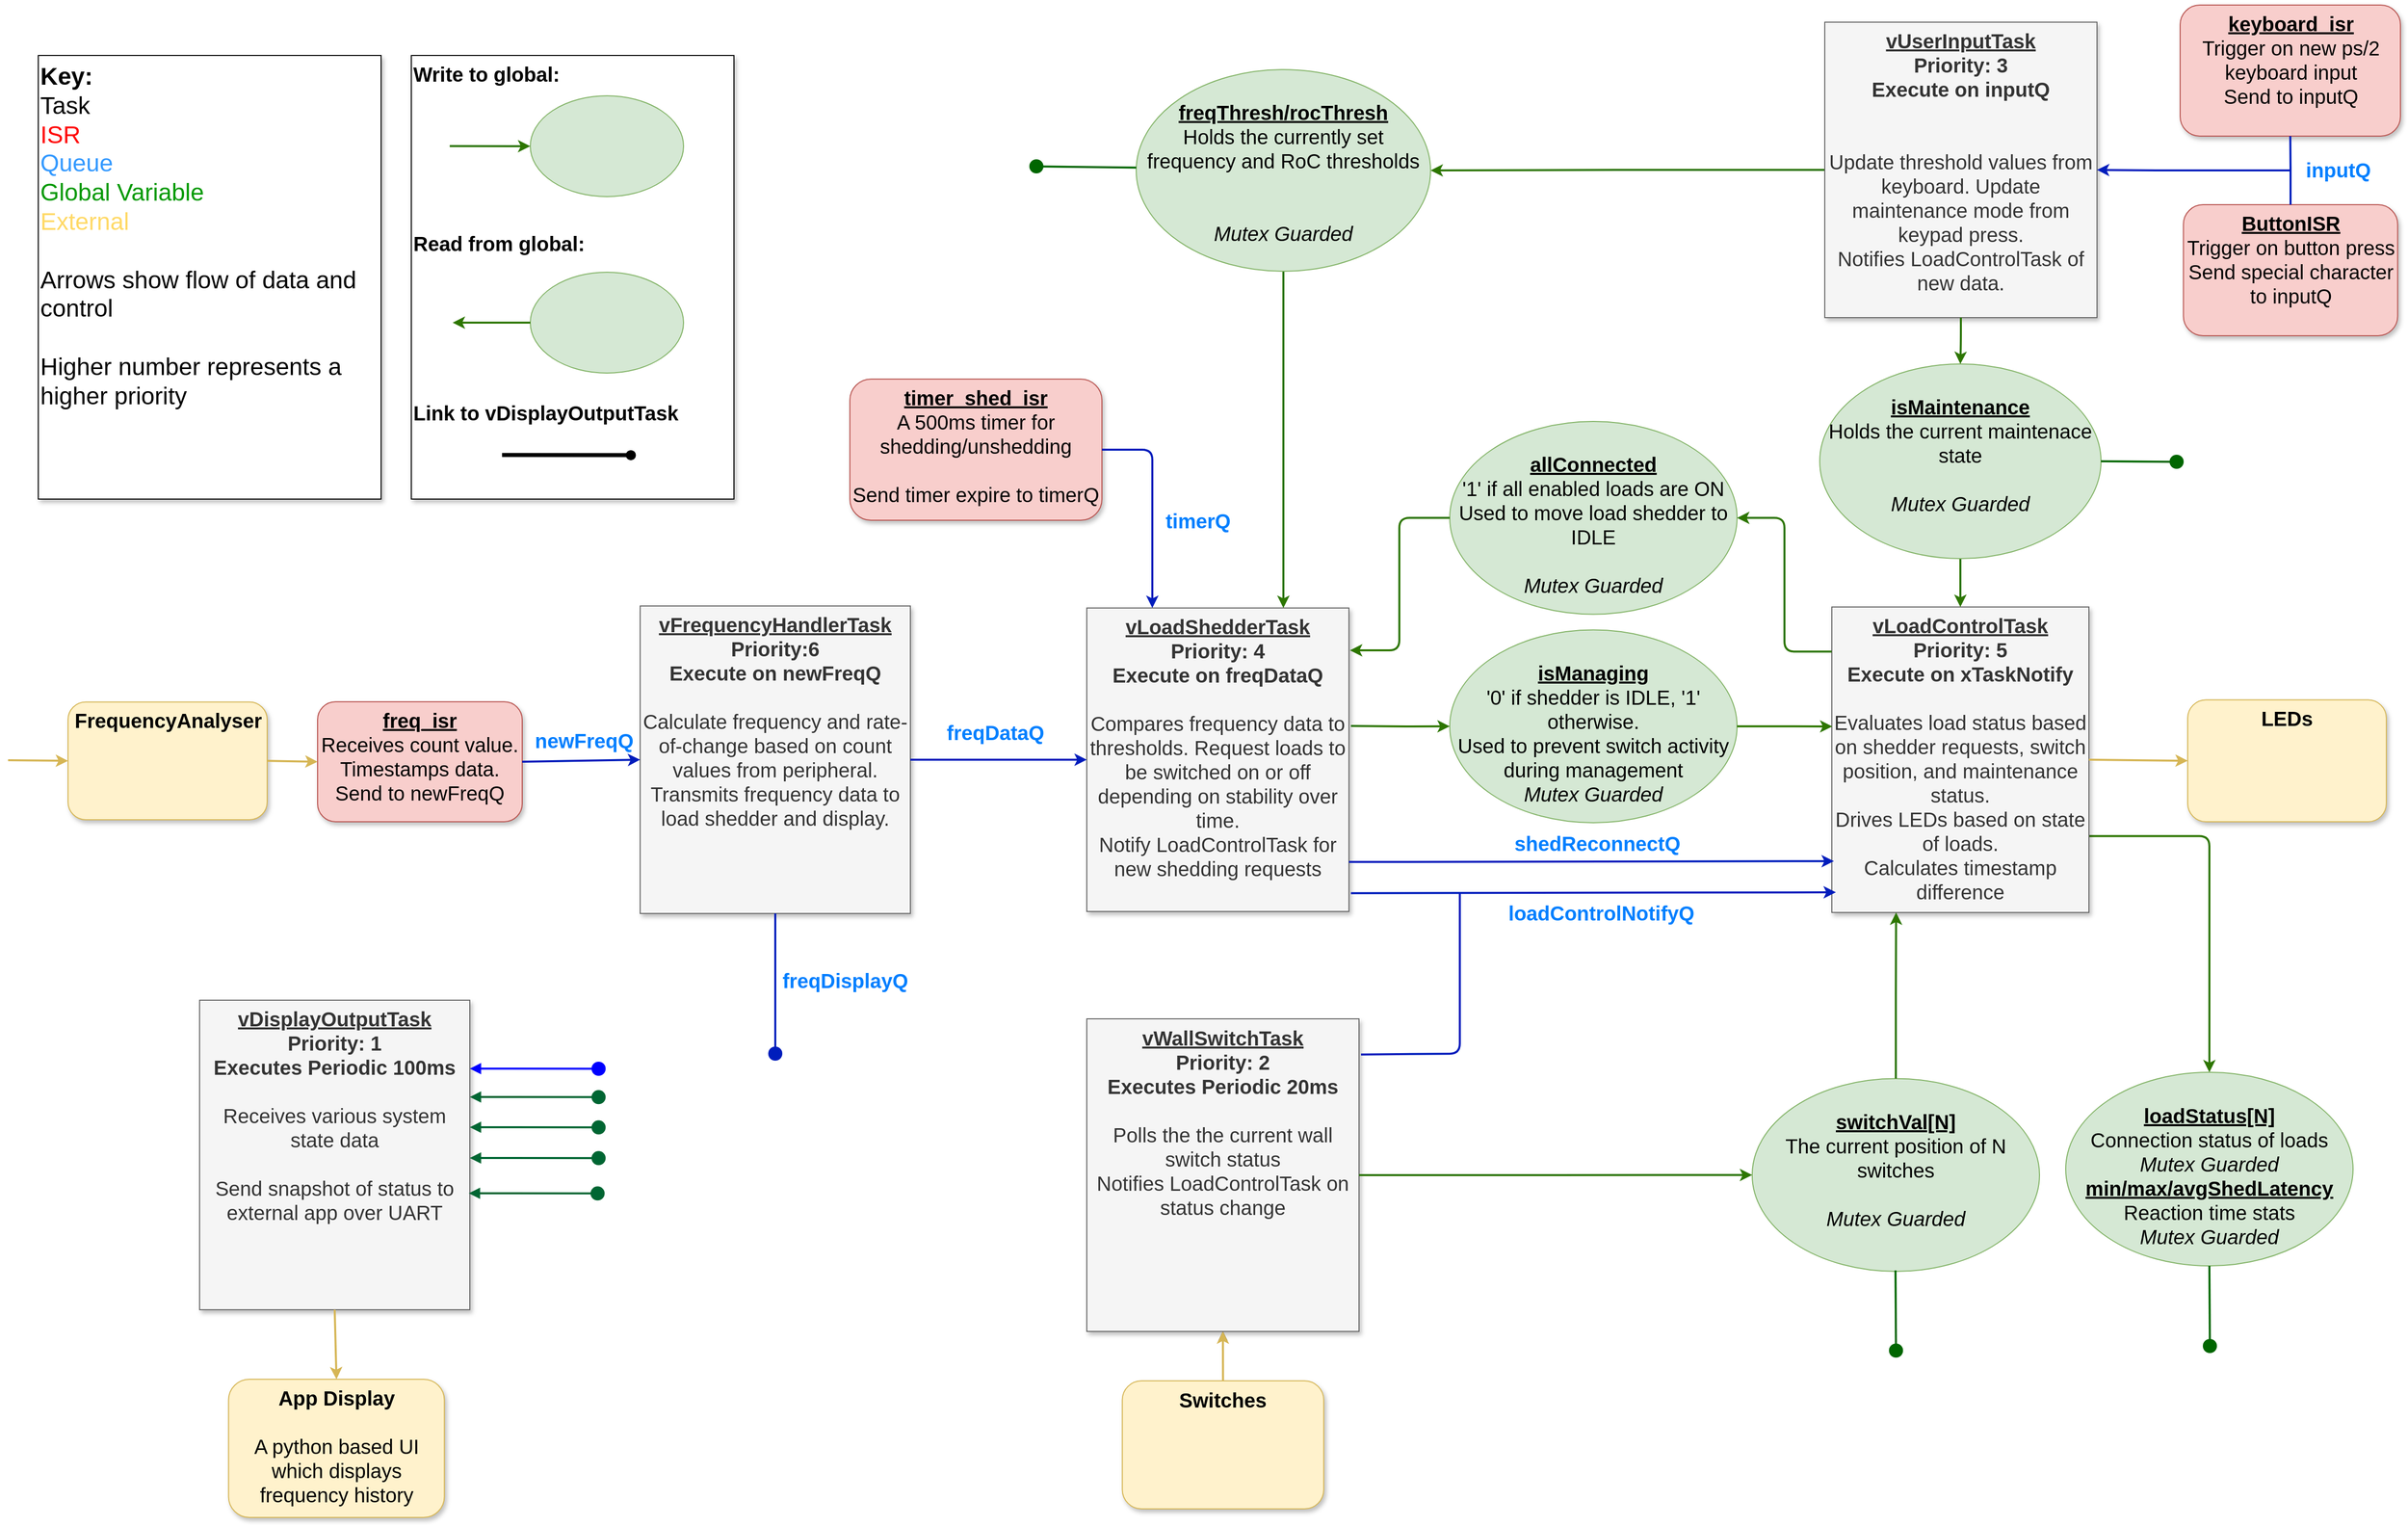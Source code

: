 <mxfile version="12.9.3" type="device"><diagram id="hJlR-zcNykk-kmC-tT8O" name="Page-1"><mxGraphModel dx="5293" dy="2471" grid="1" gridSize="10" guides="1" tooltips="1" connect="1" arrows="1" fold="1" page="1" pageScale="1" pageWidth="1169" pageHeight="827" math="0" shadow="0"><root><mxCell id="0"/><mxCell id="1" parent="0"/><mxCell id="EgB2sBMlgyTfe2yUj-QF-12" value="&lt;font size=&quot;1&quot;&gt;&lt;b style=&quot;font-size: 20px&quot;&gt;Write to global:&lt;br&gt;&lt;br&gt;&lt;br&gt;&lt;br&gt;&lt;br&gt;&lt;br&gt;&lt;br&gt;Read from global:&lt;br&gt;&lt;br&gt;&lt;br&gt;&lt;br&gt;&lt;br&gt;&lt;br&gt;&lt;br&gt;Link to vDisplayOutputTask&lt;br&gt;&lt;/b&gt;&lt;/font&gt;" style="rounded=0;whiteSpace=wrap;html=1;shadow=1;align=left;verticalAlign=top;fontSize=14;" parent="1" vertex="1"><mxGeometry x="210" y="-110" width="320" height="440" as="geometry"/></mxCell><mxCell id="SNkbNMOe0gDWA6k8Lp-L-2" value="&lt;font style=&quot;font-size: 24px&quot;&gt;&lt;b&gt;Key:&lt;br&gt;&lt;/b&gt;Task&lt;br&gt;&lt;font color=&quot;#ff0000&quot; style=&quot;font-size: 24px&quot;&gt;ISR&lt;/font&gt;&lt;br&gt;&lt;font color=&quot;#3399ff&quot; style=&quot;font-size: 24px&quot;&gt;Queue&lt;/font&gt;&lt;br&gt;&lt;font color=&quot;#009900&quot; style=&quot;font-size: 24px&quot;&gt;Global Variable&lt;br&gt;&lt;/font&gt;&lt;font color=&quot;#ffd966&quot; style=&quot;font-size: 24px&quot;&gt;External&lt;/font&gt;&lt;br&gt;&lt;br&gt;Arrows show flow of data and control&lt;br&gt;&lt;br&gt;Higher number represents a higher priority&lt;/font&gt;" style="rounded=0;whiteSpace=wrap;html=1;shadow=1;align=left;verticalAlign=top;fontSize=14;" parent="1" vertex="1"><mxGeometry x="-160" y="-110" width="340" height="440" as="geometry"/></mxCell><mxCell id="SNkbNMOe0gDWA6k8Lp-L-4" value="&lt;font style=&quot;font-size: 20px&quot;&gt;&lt;u style=&quot;font-weight: bold&quot;&gt;vFrequencyHandlerTask&lt;/u&gt;&lt;br&gt;&lt;b&gt;Priority:6&lt;/b&gt;&lt;br&gt;&lt;b&gt;Execute on newFreqQ&lt;/b&gt;&lt;br&gt;&lt;br&gt;Calculate frequency and rate-of-change based on count values from peripheral.&lt;br&gt;Transmits frequency data to load shedder and display.&lt;/font&gt;" style="rounded=0;whiteSpace=wrap;html=1;shadow=1;fontSize=14;verticalAlign=top;fillColor=#f5f5f5;strokeColor=#666666;fontColor=#333333;" parent="1" vertex="1"><mxGeometry x="437" y="436" width="268" height="305" as="geometry"/></mxCell><mxCell id="SNkbNMOe0gDWA6k8Lp-L-10" value="&lt;font style=&quot;font-size: 20px&quot;&gt;&lt;u style=&quot;font-weight: bold&quot;&gt;vLoadShedderTask&lt;/u&gt;&lt;br&gt;&lt;b&gt;Priority: 4&lt;/b&gt;&lt;br&gt;&lt;b&gt;Execute on freqDataQ&lt;/b&gt;&lt;br&gt;&lt;br&gt;Compares frequency data to thresholds. Request loads to be switched on or off depending on stability over time.&lt;br&gt;Notify LoadControlTask for new shedding requests&lt;/font&gt;" style="rounded=0;whiteSpace=wrap;html=1;shadow=1;fontSize=14;verticalAlign=top;fillColor=#f5f5f5;strokeColor=#666666;fontColor=#333333;" parent="1" vertex="1"><mxGeometry x="880" y="438" width="260" height="301" as="geometry"/></mxCell><mxCell id="duM6ciMKflTFhWMSCVgQ-56" style="edgeStyle=orthogonalEdgeStyle;rounded=1;orthogonalLoop=1;jettySize=auto;html=1;fontSize=14;fontColor=#009900;fillColor=#60a917;strokeColor=#2D7600;strokeWidth=2;entryX=0.5;entryY=0;entryDx=0;entryDy=0;exitX=1;exitY=0.75;exitDx=0;exitDy=0;" parent="1" source="SNkbNMOe0gDWA6k8Lp-L-11" target="duM6ciMKflTFhWMSCVgQ-53" edge="1"><mxGeometry relative="1" as="geometry"><mxPoint x="2151" y="861.5" as="targetPoint"/><mxPoint x="2101" y="721.5" as="sourcePoint"/><Array as="points"><mxPoint x="1994" y="664"/></Array></mxGeometry></mxCell><mxCell id="SNkbNMOe0gDWA6k8Lp-L-11" value="&lt;font style=&quot;font-size: 20px&quot;&gt;&lt;u style=&quot;font-weight: bold&quot;&gt;vLoadControlTask&lt;/u&gt;&lt;br&gt;&lt;b&gt;Priority: 5&lt;/b&gt;&lt;br&gt;&lt;b&gt;Execute on xTaskNotify&lt;/b&gt;&lt;br&gt;&lt;br&gt;Evaluates load status based on shedder requests, switch position, and maintenance status.&lt;br&gt;Drives LEDs based on state of loads.&lt;br&gt;Calculates timestamp difference&lt;br&gt;&lt;/font&gt;" style="rounded=0;whiteSpace=wrap;html=1;shadow=1;fontSize=14;verticalAlign=top;fillColor=#f5f5f5;strokeColor=#666666;fontColor=#333333;" parent="1" vertex="1"><mxGeometry x="1619" y="437" width="255" height="303" as="geometry"/></mxCell><mxCell id="SNkbNMOe0gDWA6k8Lp-L-13" value="&lt;font style=&quot;font-size: 20px&quot;&gt;&lt;u style=&quot;font-weight: bold&quot;&gt;vWallSwitchTask&lt;/u&gt;&lt;br&gt;&lt;b&gt;Priority: 2&lt;/b&gt;&lt;br&gt;&lt;b&gt;Executes Periodic 20ms&lt;/b&gt;&lt;br&gt;&lt;br&gt;Polls the the current wall switch status&lt;br&gt;Notifies LoadControlTask on status change&lt;/font&gt;" style="rounded=0;whiteSpace=wrap;html=1;shadow=1;fontSize=14;verticalAlign=top;fillColor=#f5f5f5;strokeColor=#666666;fontColor=#333333;" parent="1" vertex="1"><mxGeometry x="880" y="845.5" width="270" height="310" as="geometry"/></mxCell><mxCell id="duM6ciMKflTFhWMSCVgQ-48" style="edgeStyle=orthogonalEdgeStyle;rounded=1;orthogonalLoop=1;jettySize=auto;html=1;exitX=0;exitY=0.5;exitDx=0;exitDy=0;fontSize=14;fontColor=#009900;fillColor=#60a917;strokeColor=#2D7600;strokeWidth=2;" parent="1" source="SNkbNMOe0gDWA6k8Lp-L-14" target="duM6ciMKflTFhWMSCVgQ-46" edge="1"><mxGeometry relative="1" as="geometry"><mxPoint x="1330" y="4" as="targetPoint"/></mxGeometry></mxCell><mxCell id="SNkbNMOe0gDWA6k8Lp-L-14" value="&lt;font style=&quot;font-size: 20px&quot;&gt;&lt;u style=&quot;font-weight: bold&quot;&gt;vUserInputTask&lt;/u&gt;&lt;br&gt;&lt;b&gt;Priority: 3&lt;br&gt;Execute on inputQ&lt;br&gt;&lt;/b&gt;&lt;br&gt;&lt;br&gt;Update threshold values from keyboard. Update maintenance mode from keypad press.&lt;br&gt;Notifies LoadControlTask of new data.&lt;/font&gt;" style="rounded=0;whiteSpace=wrap;html=1;shadow=1;fontSize=14;verticalAlign=top;fillColor=#f5f5f5;strokeColor=#666666;fontColor=#333333;" parent="1" vertex="1"><mxGeometry x="1612" y="-143" width="270" height="293" as="geometry"/></mxCell><mxCell id="SNkbNMOe0gDWA6k8Lp-L-15" value="&lt;font style=&quot;font-size: 20px&quot;&gt;&lt;b&gt;&lt;u&gt;freq_isr&lt;br&gt;&lt;/u&gt;&lt;/b&gt;Receives count value.&lt;br&gt;Timestamps data.&lt;br&gt;Send to newFreqQ&lt;/font&gt;" style="rounded=1;whiteSpace=wrap;html=1;shadow=1;fontSize=14;labelBorderColor=none;fillColor=#f8cecc;strokeColor=#b85450;verticalAlign=top;" parent="1" vertex="1"><mxGeometry x="117" y="531" width="203" height="119" as="geometry"/></mxCell><mxCell id="SNkbNMOe0gDWA6k8Lp-L-16" value="&lt;font style=&quot;font-size: 20px&quot;&gt;&lt;b&gt;&lt;u&gt;keyboard_isr&lt;/u&gt;&lt;/b&gt;&lt;br&gt;Trigger on new ps/2 keyboard input&lt;br&gt;Send to inputQ&lt;/font&gt;" style="rounded=1;whiteSpace=wrap;html=1;shadow=1;fontSize=14;labelBorderColor=none;fillColor=#f8cecc;strokeColor=#b85450;verticalAlign=top;" parent="1" vertex="1"><mxGeometry x="1964.5" y="-160" width="218.5" height="130" as="geometry"/></mxCell><mxCell id="SNkbNMOe0gDWA6k8Lp-L-17" value="&lt;font style=&quot;font-size: 20px&quot;&gt;&lt;b&gt;&lt;u&gt;ButtonISR&lt;/u&gt;&lt;/b&gt;&lt;br&gt;Trigger on button press&lt;br&gt;Send special character to inputQ&lt;/font&gt;" style="rounded=1;whiteSpace=wrap;html=1;shadow=1;fontSize=14;labelBorderColor=none;fillColor=#f8cecc;strokeColor=#b85450;verticalAlign=top;" parent="1" vertex="1"><mxGeometry x="1967.75" y="38" width="212.5" height="130" as="geometry"/></mxCell><mxCell id="SNkbNMOe0gDWA6k8Lp-L-18" value="&lt;b&gt;&lt;font style=&quot;font-size: 20px&quot;&gt;FrequencyAnalyser&lt;/font&gt;&lt;/b&gt;" style="rounded=1;whiteSpace=wrap;html=1;shadow=1;fontSize=14;labelBorderColor=none;fillColor=#fff2cc;strokeColor=#d6b656;verticalAlign=top;" parent="1" vertex="1"><mxGeometry x="-130.5" y="531.25" width="197.5" height="116.75" as="geometry"/></mxCell><mxCell id="duM6ciMKflTFhWMSCVgQ-1" value="" style="endArrow=classic;html=1;entryX=0;entryY=0.5;entryDx=0;entryDy=0;fillColor=#fff2cc;strokeColor=#d6b656;strokeWidth=2;" parent="1" target="SNkbNMOe0gDWA6k8Lp-L-18" edge="1"><mxGeometry width="50" height="50" relative="1" as="geometry"><mxPoint x="-190" y="589" as="sourcePoint"/><mxPoint x="538" y="723.5" as="targetPoint"/></mxGeometry></mxCell><mxCell id="duM6ciMKflTFhWMSCVgQ-4" value="" style="endArrow=classic;html=1;entryX=0;entryY=0.5;entryDx=0;entryDy=0;fillColor=#fff2cc;strokeColor=#d6b656;exitX=1;exitY=0.5;exitDx=0;exitDy=0;strokeWidth=2;" parent="1" source="SNkbNMOe0gDWA6k8Lp-L-18" target="SNkbNMOe0gDWA6k8Lp-L-15" edge="1"><mxGeometry width="50" height="50" relative="1" as="geometry"><mxPoint x="-192" y="583.5" as="sourcePoint"/><mxPoint x="-122" y="583.5" as="targetPoint"/></mxGeometry></mxCell><mxCell id="duM6ciMKflTFhWMSCVgQ-5" value="&lt;font style=&quot;font-size: 20px&quot;&gt;newFreqQ&lt;/font&gt;" style="endArrow=classic;html=1;fillColor=#0050ef;strokeColor=#001DBC;fontColor=#007FFF;fontStyle=1;fontSize=16;exitX=1;exitY=0.5;exitDx=0;exitDy=0;entryX=0;entryY=0.5;entryDx=0;entryDy=0;strokeWidth=2;" parent="1" source="SNkbNMOe0gDWA6k8Lp-L-15" target="SNkbNMOe0gDWA6k8Lp-L-4" edge="1"><mxGeometry x="0.049" y="20" width="50" height="50" relative="1" as="geometry"><mxPoint x="275" y="551" as="sourcePoint"/><mxPoint x="435" y="551" as="targetPoint"/><mxPoint as="offset"/></mxGeometry></mxCell><mxCell id="duM6ciMKflTFhWMSCVgQ-7" value="&lt;font style=&quot;font-size: 20px&quot;&gt;inputQ&lt;/font&gt;" style="endArrow=classic;html=1;fillColor=#0050ef;strokeColor=#001DBC;entryX=1;entryY=0.5;entryDx=0;entryDy=0;fontColor=#007FFF;fontStyle=1;fontSize=16;rounded=0;exitX=0.5;exitY=1;exitDx=0;exitDy=0;strokeWidth=2;" parent="1" source="SNkbNMOe0gDWA6k8Lp-L-16" target="SNkbNMOe0gDWA6k8Lp-L-14" edge="1"><mxGeometry x="-0.701" y="47" width="50" height="50" relative="1" as="geometry"><mxPoint x="1612" y="-290" as="sourcePoint"/><mxPoint x="1779.5" y="-143" as="targetPoint"/><mxPoint x="47" y="-48" as="offset"/><Array as="points"><mxPoint x="2074" y="4"/><mxPoint x="1941" y="4"/></Array></mxGeometry></mxCell><mxCell id="duM6ciMKflTFhWMSCVgQ-24" value="&lt;font style=&quot;font-size: 20px&quot;&gt;freqDataQ&lt;/font&gt;" style="endArrow=classic;html=1;fillColor=#0050ef;strokeColor=#001DBC;entryX=0;entryY=0.5;entryDx=0;entryDy=0;fontColor=#007FFF;fontStyle=1;fontSize=16;exitX=1;exitY=0.5;exitDx=0;exitDy=0;strokeWidth=2;" parent="1" source="SNkbNMOe0gDWA6k8Lp-L-4" target="SNkbNMOe0gDWA6k8Lp-L-10" edge="1"><mxGeometry x="-0.038" y="28" width="50" height="50" relative="1" as="geometry"><mxPoint x="676" y="550.17" as="sourcePoint"/><mxPoint x="844" y="550.17" as="targetPoint"/><mxPoint as="offset"/></mxGeometry></mxCell><mxCell id="duM6ciMKflTFhWMSCVgQ-25" value="freqDisplayQ" style="endArrow=oval;html=1;fillColor=#0050ef;strokeColor=#001DBC;fontColor=#007FFF;fontStyle=1;fontSize=20;exitX=0.5;exitY=1;exitDx=0;exitDy=0;strokeWidth=2;endFill=1;endSize=12;" parent="1" source="SNkbNMOe0gDWA6k8Lp-L-4" edge="1"><mxGeometry x="-0.055" y="69" width="50" height="50" relative="1" as="geometry"><mxPoint x="571" y="761" as="sourcePoint"/><mxPoint x="571" y="880" as="targetPoint"/><mxPoint as="offset"/></mxGeometry></mxCell><mxCell id="duM6ciMKflTFhWMSCVgQ-33" value="&lt;font color=&quot;#000000&quot; style=&quot;font-size: 20px&quot;&gt;&lt;b&gt;&lt;u&gt;&lt;br&gt;switchVal[N]&lt;/u&gt;&lt;/b&gt;&lt;br&gt;The current position of N switches&lt;i&gt;&lt;br&gt;&lt;br&gt;Mutex Guarded&lt;/i&gt;&lt;br&gt;&lt;/font&gt;" style="ellipse;whiteSpace=wrap;html=1;fillColor=#d5e8d4;fontSize=16;verticalAlign=top;strokeColor=#82b366;" parent="1" vertex="1"><mxGeometry x="1540" y="904.75" width="285" height="191.25" as="geometry"/></mxCell><mxCell id="duM6ciMKflTFhWMSCVgQ-36" style="edgeStyle=orthogonalEdgeStyle;rounded=0;orthogonalLoop=1;jettySize=auto;html=1;fontSize=14;fontColor=#009900;fillColor=#60a917;strokeColor=#2D7600;entryX=0.25;entryY=1;entryDx=0;entryDy=0;exitX=0.5;exitY=0;exitDx=0;exitDy=0;strokeWidth=2;" parent="1" source="duM6ciMKflTFhWMSCVgQ-33" target="SNkbNMOe0gDWA6k8Lp-L-11" edge="1"><mxGeometry relative="1" as="geometry"><mxPoint x="1714" y="711" as="sourcePoint"/><mxPoint x="1714" y="701" as="targetPoint"/></mxGeometry></mxCell><mxCell id="duM6ciMKflTFhWMSCVgQ-38" value="&lt;font style=&quot;font-size: 20px&quot;&gt;shedReconnectQ&lt;/font&gt;" style="endArrow=classic;html=1;fillColor=#0050ef;strokeColor=#001DBC;entryX=0.008;entryY=0.832;entryDx=0;entryDy=0;fontColor=#007FFF;fontStyle=1;fontSize=16;exitX=1;exitY=0.837;exitDx=0;exitDy=0;strokeWidth=2;exitPerimeter=0;entryPerimeter=0;" parent="1" source="SNkbNMOe0gDWA6k8Lp-L-10" target="SNkbNMOe0gDWA6k8Lp-L-11" edge="1"><mxGeometry x="0.018" y="19" width="50" height="50" relative="1" as="geometry"><mxPoint x="1373" y="587.5" as="sourcePoint"/><mxPoint x="1123" y="559" as="targetPoint"/><mxPoint x="1" as="offset"/></mxGeometry></mxCell><mxCell id="duM6ciMKflTFhWMSCVgQ-39" style="edgeStyle=orthogonalEdgeStyle;rounded=0;orthogonalLoop=1;jettySize=auto;html=1;fontSize=14;fontColor=#009900;fillColor=#60a917;strokeColor=#2D7600;entryX=0;entryY=0.5;entryDx=0;entryDy=0;exitX=1;exitY=0.5;exitDx=0;exitDy=0;strokeWidth=2;" parent="1" source="SNkbNMOe0gDWA6k8Lp-L-13" target="duM6ciMKflTFhWMSCVgQ-33" edge="1"><mxGeometry relative="1" as="geometry"><mxPoint x="1223" y="1000.5" as="sourcePoint"/><mxPoint x="1239" y="1000.375" as="targetPoint"/></mxGeometry></mxCell><mxCell id="Zx0UH_z2PIFt4OHFm2bF-5" value="" style="edgeStyle=orthogonalEdgeStyle;rounded=0;orthogonalLoop=1;jettySize=auto;html=1;" parent="1" source="duM6ciMKflTFhWMSCVgQ-40" target="SNkbNMOe0gDWA6k8Lp-L-13" edge="1"><mxGeometry relative="1" as="geometry"/></mxCell><mxCell id="duM6ciMKflTFhWMSCVgQ-40" value="&lt;b&gt;&lt;font style=&quot;font-size: 20px&quot;&gt;Switches&lt;/font&gt;&lt;/b&gt;" style="rounded=1;whiteSpace=wrap;html=1;shadow=1;fontSize=14;labelBorderColor=none;fillColor=#fff2cc;strokeColor=#d6b656;verticalAlign=top;" parent="1" vertex="1"><mxGeometry x="915.25" y="1204.5" width="199.75" height="127" as="geometry"/></mxCell><mxCell id="duM6ciMKflTFhWMSCVgQ-41" value="" style="endArrow=classic;html=1;fontSize=16;fontColor=#007FFF;exitX=0.5;exitY=0;exitDx=0;exitDy=0;entryX=0.5;entryY=1;entryDx=0;entryDy=0;fillColor=#fff2cc;strokeColor=#d6b656;strokeWidth=2;" parent="1" source="duM6ciMKflTFhWMSCVgQ-40" target="SNkbNMOe0gDWA6k8Lp-L-13" edge="1"><mxGeometry width="50" height="50" relative="1" as="geometry"><mxPoint x="571" y="1052.5" as="sourcePoint"/><mxPoint x="571" y="1122.5" as="targetPoint"/></mxGeometry></mxCell><mxCell id="duM6ciMKflTFhWMSCVgQ-55" style="edgeStyle=orthogonalEdgeStyle;rounded=1;orthogonalLoop=1;jettySize=auto;html=1;entryX=0.75;entryY=0;entryDx=0;entryDy=0;fontSize=14;fontColor=#009900;fillColor=#60a917;strokeColor=#2D7600;strokeWidth=2;" parent="1" source="duM6ciMKflTFhWMSCVgQ-46" target="SNkbNMOe0gDWA6k8Lp-L-10" edge="1"><mxGeometry relative="1" as="geometry"/></mxCell><mxCell id="duM6ciMKflTFhWMSCVgQ-46" value="&lt;font color=&quot;#000000&quot; style=&quot;font-size: 20px&quot;&gt;&lt;br&gt;&lt;u&gt;&lt;b&gt;freqThresh/rocThresh&lt;/b&gt;&lt;br&gt;&lt;/u&gt;Holds the currently set frequency and RoC thresholds&lt;i&gt;&lt;br&gt;&lt;br&gt;&lt;br&gt;Mutex Guarded&lt;/i&gt;&lt;br&gt;&lt;/font&gt;" style="ellipse;whiteSpace=wrap;html=1;fillColor=#d5e8d4;fontSize=16;verticalAlign=top;strokeColor=#82b366;" parent="1" vertex="1"><mxGeometry x="929" y="-96" width="292" height="200" as="geometry"/></mxCell><mxCell id="duM6ciMKflTFhWMSCVgQ-52" style="edgeStyle=orthogonalEdgeStyle;rounded=1;orthogonalLoop=1;jettySize=auto;html=1;entryX=0.5;entryY=0;entryDx=0;entryDy=0;fontSize=14;fontColor=#009900;fillColor=#60a917;strokeColor=#2D7600;strokeWidth=2;" parent="1" source="duM6ciMKflTFhWMSCVgQ-49" target="SNkbNMOe0gDWA6k8Lp-L-11" edge="1"><mxGeometry relative="1" as="geometry"/></mxCell><mxCell id="duM6ciMKflTFhWMSCVgQ-49" value="&lt;font color=&quot;#000000&quot; style=&quot;font-size: 20px&quot;&gt;&lt;br&gt;&lt;span&gt;&lt;b&gt;&lt;u&gt;isMaintenance&lt;br&gt;&lt;/u&gt;&lt;/b&gt;Holds the current maintenace state&lt;/span&gt;&lt;i&gt;&lt;br&gt;&lt;br&gt;Mutex Guarded&lt;/i&gt;&lt;br&gt;&lt;/font&gt;" style="ellipse;whiteSpace=wrap;html=1;fillColor=#d5e8d4;fontSize=16;verticalAlign=top;strokeColor=#82b366;" parent="1" vertex="1"><mxGeometry x="1607" y="196" width="279" height="193" as="geometry"/></mxCell><mxCell id="duM6ciMKflTFhWMSCVgQ-50" style="edgeStyle=orthogonalEdgeStyle;rounded=1;orthogonalLoop=1;jettySize=auto;html=1;exitX=0.5;exitY=1;exitDx=0;exitDy=0;fontSize=14;fontColor=#009900;fillColor=#60a917;strokeColor=#2D7600;entryX=0.5;entryY=0;entryDx=0;entryDy=0;strokeWidth=2;" parent="1" source="SNkbNMOe0gDWA6k8Lp-L-14" target="duM6ciMKflTFhWMSCVgQ-49" edge="1"><mxGeometry relative="1" as="geometry"><mxPoint x="1617" y="8" as="sourcePoint"/><mxPoint x="1732" y="200" as="targetPoint"/></mxGeometry></mxCell><mxCell id="duM6ciMKflTFhWMSCVgQ-53" value="&lt;font color=&quot;#000000&quot; style=&quot;font-size: 20px&quot;&gt;&lt;b&gt;&lt;u&gt;&lt;br&gt;loadStatus[N]&lt;br&gt;&lt;/u&gt;&lt;/b&gt;Connection status of loads&lt;br&gt;&lt;/font&gt;&lt;i style=&quot;font-size: 20px&quot;&gt;Mutex Guarded&lt;/i&gt;&lt;font color=&quot;#000000&quot; style=&quot;font-size: 20px&quot;&gt;&lt;br&gt;&lt;/font&gt;&lt;b style=&quot;font-size: 20px&quot;&gt;&lt;u&gt;min/max/avgShedLatency&lt;br&gt;&lt;/u&gt;&lt;/b&gt;&lt;font color=&quot;#000000&quot; style=&quot;font-size: 20px&quot;&gt;Reaction time stats&lt;i&gt;&lt;br&gt;Mutex Guarded&lt;/i&gt;&lt;br&gt;&lt;/font&gt;" style="ellipse;whiteSpace=wrap;html=1;fillColor=#d5e8d4;fontSize=16;verticalAlign=top;strokeColor=#82b366;" parent="1" vertex="1"><mxGeometry x="1851" y="898.5" width="285" height="192" as="geometry"/></mxCell><mxCell id="duM6ciMKflTFhWMSCVgQ-58" value="" style="endArrow=classic;html=1;entryX=0;entryY=0.5;entryDx=0;entryDy=0;fillColor=#fff2cc;strokeColor=#d6b656;exitX=1;exitY=0.5;exitDx=0;exitDy=0;strokeWidth=2;" parent="1" source="SNkbNMOe0gDWA6k8Lp-L-11" target="duM6ciMKflTFhWMSCVgQ-59" edge="1"><mxGeometry width="50" height="50" relative="1" as="geometry"><mxPoint x="1809" y="548" as="sourcePoint"/><mxPoint x="1908" y="548" as="targetPoint"/></mxGeometry></mxCell><mxCell id="duM6ciMKflTFhWMSCVgQ-59" value="&lt;b&gt;&lt;font style=&quot;font-size: 20px&quot;&gt;LEDs&lt;/font&gt;&lt;/b&gt;" style="rounded=1;whiteSpace=wrap;html=1;shadow=1;fontSize=14;labelBorderColor=none;fillColor=#fff2cc;strokeColor=#d6b656;verticalAlign=top;" parent="1" vertex="1"><mxGeometry x="1972" y="529.12" width="197" height="120.88" as="geometry"/></mxCell><mxCell id="EgB2sBMlgyTfe2yUj-QF-8" value="&lt;font style=&quot;font-size: 20px&quot;&gt;&lt;b&gt;&lt;u&gt;timer_shed_isr&lt;/u&gt;&lt;br&gt;&lt;/b&gt;A 500ms timer for shedding/unshedding&lt;br&gt;&lt;br&gt;Send timer expire to timerQ&lt;/font&gt;" style="rounded=1;whiteSpace=wrap;html=1;shadow=1;fontSize=14;labelBorderColor=none;fillColor=#f8cecc;strokeColor=#b85450;verticalAlign=top;" parent="1" vertex="1"><mxGeometry x="645" y="211" width="250" height="140" as="geometry"/></mxCell><mxCell id="EgB2sBMlgyTfe2yUj-QF-9" value="&lt;font style=&quot;font-size: 20px&quot;&gt;timerQ&lt;/font&gt;" style="endArrow=classic;html=1;fillColor=#0050ef;strokeColor=#001DBC;entryX=0.25;entryY=0;entryDx=0;entryDy=0;fontColor=#007FFF;fontStyle=1;fontSize=16;exitX=1;exitY=0.5;exitDx=0;exitDy=0;strokeWidth=2;" parent="1" source="EgB2sBMlgyTfe2yUj-QF-8" target="SNkbNMOe0gDWA6k8Lp-L-10" edge="1"><mxGeometry x="0.159" y="45" width="50" height="50" relative="1" as="geometry"><mxPoint x="900" y="211" as="sourcePoint"/><mxPoint x="890.0" y="598.5" as="targetPoint"/><mxPoint as="offset"/><Array as="points"><mxPoint x="945" y="281"/></Array></mxGeometry></mxCell><mxCell id="EgB2sBMlgyTfe2yUj-QF-13" value="&lt;font color=&quot;#000000&quot; style=&quot;font-size: 20px&quot;&gt;&lt;br&gt;&lt;/font&gt;" style="ellipse;whiteSpace=wrap;html=1;fillColor=#d5e8d4;fontSize=16;verticalAlign=top;strokeColor=#82b366;" parent="1" vertex="1"><mxGeometry x="328" y="-70" width="152" height="100" as="geometry"/></mxCell><mxCell id="EgB2sBMlgyTfe2yUj-QF-17" value="" style="endArrow=classic;html=1;fontSize=20;entryX=0;entryY=0.5;entryDx=0;entryDy=0;exitX=0.167;exitY=0.243;exitDx=0;exitDy=0;exitPerimeter=0;fillColor=#60a917;strokeColor=#2D7600;strokeWidth=2;" parent="1" target="EgB2sBMlgyTfe2yUj-QF-13" edge="1"><mxGeometry width="50" height="50" relative="1" as="geometry"><mxPoint x="248.1" y="-20.09" as="sourcePoint"/><mxPoint x="328" y="-10" as="targetPoint"/></mxGeometry></mxCell><mxCell id="EgB2sBMlgyTfe2yUj-QF-19" value="&lt;font color=&quot;#000000&quot; style=&quot;font-size: 20px&quot;&gt;&lt;br&gt;&lt;/font&gt;" style="ellipse;whiteSpace=wrap;html=1;fillColor=#d5e8d4;fontSize=16;verticalAlign=top;strokeColor=#82b366;" parent="1" vertex="1"><mxGeometry x="328" y="105" width="152" height="100" as="geometry"/></mxCell><mxCell id="EgB2sBMlgyTfe2yUj-QF-21" value="" style="endArrow=classic;html=1;fontSize=20;exitX=0;exitY=0.5;exitDx=0;exitDy=0;fillColor=#60a917;strokeColor=#2D7600;strokeWidth=2;" parent="1" source="EgB2sBMlgyTfe2yUj-QF-19" edge="1"><mxGeometry width="50" height="50" relative="1" as="geometry"><mxPoint x="320" y="155" as="sourcePoint"/><mxPoint x="251" y="155" as="targetPoint"/></mxGeometry></mxCell><mxCell id="EgB2sBMlgyTfe2yUj-QF-25" value="" style="endArrow=none;html=1;fontSize=20;exitX=0.5;exitY=0;exitDx=0;exitDy=0;fillColor=#0050ef;strokeColor=#001DBC;strokeWidth=2;" parent="1" source="SNkbNMOe0gDWA6k8Lp-L-17" edge="1"><mxGeometry width="50" height="50" relative="1" as="geometry"><mxPoint x="1511" y="230" as="sourcePoint"/><mxPoint x="2074" as="targetPoint"/></mxGeometry></mxCell><mxCell id="Zx0UH_z2PIFt4OHFm2bF-1" value="&lt;font style=&quot;font-size: 20px&quot;&gt;&lt;u style=&quot;font-weight: bold&quot;&gt;vDisplayOutputTask&lt;/u&gt;&lt;br&gt;&lt;b&gt;Priority: 1&lt;/b&gt;&lt;br&gt;&lt;b&gt;Executes Periodic 100ms&lt;br&gt;&lt;/b&gt;&lt;br&gt;Receives various system state data&lt;br&gt;&lt;br&gt;Send snapshot of status to external app over UART&lt;/font&gt;" style="rounded=0;whiteSpace=wrap;html=1;shadow=1;fontSize=14;verticalAlign=top;fillColor=#f5f5f5;strokeColor=#666666;fontColor=#333333;" parent="1" vertex="1"><mxGeometry y="827" width="268" height="307" as="geometry"/></mxCell><mxCell id="Zx0UH_z2PIFt4OHFm2bF-2" value="&lt;font style=&quot;font-size: 20px&quot;&gt;&lt;b&gt;App Display&lt;/b&gt;&lt;br&gt;&lt;br&gt;A python based UI which displays frequency history&lt;br&gt;&lt;/font&gt;" style="rounded=1;whiteSpace=wrap;html=1;shadow=1;fontSize=14;labelBorderColor=none;fillColor=#fff2cc;strokeColor=#d6b656;verticalAlign=top;" parent="1" vertex="1"><mxGeometry x="28.75" y="1203" width="214" height="137" as="geometry"/></mxCell><mxCell id="Zx0UH_z2PIFt4OHFm2bF-4" value="" style="endArrow=classic;html=1;fontSize=16;fontColor=#007FFF;exitX=0.5;exitY=1;exitDx=0;exitDy=0;entryX=0.5;entryY=0;entryDx=0;entryDy=0;fillColor=#fff2cc;strokeColor=#d6b656;strokeWidth=2;" parent="1" source="Zx0UH_z2PIFt4OHFm2bF-1" target="Zx0UH_z2PIFt4OHFm2bF-2" edge="1"><mxGeometry width="50" height="50" relative="1" as="geometry"><mxPoint x="1190.875" y="1235.0" as="sourcePoint"/><mxPoint x="1190.75" y="1186" as="targetPoint"/></mxGeometry></mxCell><mxCell id="sm3jwGnApknk1wlnJ1kL-1" value="" style="endArrow=oval;html=1;fillColor=#0050ef;strokeColor=#0000FF;fontColor=#007FFF;fontStyle=1;fontSize=20;exitX=1;exitY=0.221;exitDx=0;exitDy=0;strokeWidth=2;endFill=1;exitPerimeter=0;startArrow=block;startFill=1;endSize=12;" edge="1" parent="1" source="Zx0UH_z2PIFt4OHFm2bF-1"><mxGeometry x="1" y="53" width="50" height="50" relative="1" as="geometry"><mxPoint x="355.75" y="793.5" as="sourcePoint"/><mxPoint x="395.75" y="895" as="targetPoint"/><mxPoint x="11" y="1" as="offset"/></mxGeometry></mxCell><mxCell id="sm3jwGnApknk1wlnJ1kL-2" value="" style="endArrow=oval;html=1;exitX=0.5;exitY=1;exitDx=0;exitDy=0;fillColor=#d5e8d4;strokeColor=#006600;strokeWidth=2;endFill=1;endSize=12;" edge="1" parent="1" source="duM6ciMKflTFhWMSCVgQ-53"><mxGeometry width="50" height="50" relative="1" as="geometry"><mxPoint x="1471" y="1010" as="sourcePoint"/><mxPoint x="1994" y="1170" as="targetPoint"/></mxGeometry></mxCell><mxCell id="sm3jwGnApknk1wlnJ1kL-3" value="" style="endArrow=oval;html=1;exitX=0.5;exitY=1;exitDx=0;exitDy=0;fillColor=#d5e8d4;strokeColor=#006600;strokeWidth=2;endFill=1;endSize=12;" edge="1" parent="1"><mxGeometry width="50" height="50" relative="1" as="geometry"><mxPoint x="1682.16" y="1095" as="sourcePoint"/><mxPoint x="1682.66" y="1174.5" as="targetPoint"/></mxGeometry></mxCell><mxCell id="sm3jwGnApknk1wlnJ1kL-4" value="" style="endArrow=oval;html=1;fillColor=#0050ef;strokeColor=#000000;fontColor=#007FFF;fontStyle=1;fontSize=20;exitX=1;exitY=0.221;exitDx=0;exitDy=0;strokeWidth=4;endFill=1;exitPerimeter=0;" edge="1" parent="1"><mxGeometry x="1" y="53" width="50" height="50" relative="1" as="geometry"><mxPoint x="300" y="286.287" as="sourcePoint"/><mxPoint x="427.75" y="286.44" as="targetPoint"/><mxPoint x="11" y="1" as="offset"/></mxGeometry></mxCell><mxCell id="sm3jwGnApknk1wlnJ1kL-5" value="" style="endArrow=oval;html=1;fillColor=#0050ef;strokeColor=#006633;fontColor=#007FFF;fontStyle=1;fontSize=20;exitX=1;exitY=0.221;exitDx=0;exitDy=0;strokeWidth=2;endFill=1;exitPerimeter=0;startArrow=block;startFill=1;endSize=12;" edge="1" parent="1"><mxGeometry x="1" y="53" width="50" height="50" relative="1" as="geometry"><mxPoint x="268" y="922.997" as="sourcePoint"/><mxPoint x="395.75" y="923.15" as="targetPoint"/><mxPoint x="11" y="1" as="offset"/></mxGeometry></mxCell><mxCell id="sm3jwGnApknk1wlnJ1kL-6" value="" style="endArrow=oval;html=1;fillColor=#0050ef;strokeColor=#006633;fontColor=#007FFF;fontStyle=1;fontSize=20;exitX=1;exitY=0.221;exitDx=0;exitDy=0;strokeWidth=2;endFill=1;exitPerimeter=0;startArrow=block;startFill=1;endSize=12;" edge="1" parent="1"><mxGeometry x="1" y="53" width="50" height="50" relative="1" as="geometry"><mxPoint x="268" y="952.997" as="sourcePoint"/><mxPoint x="395.75" y="953.15" as="targetPoint"/><mxPoint x="11" y="1" as="offset"/></mxGeometry></mxCell><mxCell id="sm3jwGnApknk1wlnJ1kL-7" value="" style="endArrow=oval;html=1;exitX=1;exitY=0.5;exitDx=0;exitDy=0;fillColor=#d5e8d4;strokeColor=#006600;strokeWidth=2;endFill=1;startSize=6;endSize=12;" edge="1" parent="1" source="duM6ciMKflTFhWMSCVgQ-49"><mxGeometry width="50" height="50" relative="1" as="geometry"><mxPoint x="1692.16" y="1105" as="sourcePoint"/><mxPoint x="1961" y="293" as="targetPoint"/></mxGeometry></mxCell><mxCell id="sm3jwGnApknk1wlnJ1kL-8" value="" style="endArrow=oval;html=1;fillColor=#0050ef;strokeColor=#006633;fontColor=#007FFF;fontStyle=1;fontSize=20;exitX=1;exitY=0.221;exitDx=0;exitDy=0;strokeWidth=2;endFill=1;exitPerimeter=0;startArrow=block;startFill=1;endSize=12;" edge="1" parent="1"><mxGeometry x="1" y="53" width="50" height="50" relative="1" as="geometry"><mxPoint x="268" y="983.497" as="sourcePoint"/><mxPoint x="395.75" y="983.65" as="targetPoint"/><mxPoint x="11" y="1" as="offset"/></mxGeometry></mxCell><mxCell id="sm3jwGnApknk1wlnJ1kL-9" value="" style="endArrow=oval;html=1;fillColor=#d5e8d4;strokeColor=#006600;strokeWidth=2;endFill=1;endSize=12;" edge="1" parent="1"><mxGeometry width="50" height="50" relative="1" as="geometry"><mxPoint x="929.021" y="1.296" as="sourcePoint"/><mxPoint x="830" as="targetPoint"/></mxGeometry></mxCell><mxCell id="sm3jwGnApknk1wlnJ1kL-10" value="" style="endArrow=oval;html=1;fillColor=#0050ef;strokeColor=#006633;fontColor=#007FFF;fontStyle=1;fontSize=20;exitX=1;exitY=0.221;exitDx=0;exitDy=0;strokeWidth=2;endFill=1;exitPerimeter=0;startArrow=block;startFill=1;endSize=12;" edge="1" parent="1"><mxGeometry x="1" y="53" width="50" height="50" relative="1" as="geometry"><mxPoint x="267" y="1018.497" as="sourcePoint"/><mxPoint x="394.75" y="1018.65" as="targetPoint"/><mxPoint x="11" y="1" as="offset"/></mxGeometry></mxCell><mxCell id="sm3jwGnApknk1wlnJ1kL-11" value="&lt;font color=&quot;#000000&quot; style=&quot;font-size: 20px&quot;&gt;&lt;b&gt;&lt;u&gt;&lt;br&gt;allConnected&lt;/u&gt;&lt;/b&gt;&lt;br&gt;'1' if all enabled loads are ON&lt;br&gt;Used to move load shedder to IDLE&lt;br&gt;&lt;br&gt;&lt;i&gt;Mutex Guarded&lt;/i&gt;&lt;br&gt;&lt;/font&gt;" style="ellipse;whiteSpace=wrap;html=1;fillColor=#d5e8d4;fontSize=16;verticalAlign=top;strokeColor=#82b366;" vertex="1" parent="1"><mxGeometry x="1240" y="253" width="285" height="191.25" as="geometry"/></mxCell><mxCell id="sm3jwGnApknk1wlnJ1kL-12" value="&lt;font color=&quot;#000000&quot; style=&quot;font-size: 20px&quot;&gt;&lt;b&gt;&lt;u&gt;&lt;br&gt;isManaging&lt;/u&gt;&lt;/b&gt;&lt;br&gt;'0' if shedder is IDLE, '1' otherwise.&lt;br&gt;Used to prevent switch activity during management&lt;br&gt;&lt;i&gt;Mutex Guarded&lt;/i&gt;&lt;br&gt;&lt;/font&gt;" style="ellipse;whiteSpace=wrap;html=1;fillColor=#d5e8d4;fontSize=16;verticalAlign=top;strokeColor=#82b366;" vertex="1" parent="1"><mxGeometry x="1240" y="459.75" width="285" height="191.25" as="geometry"/></mxCell><mxCell id="sm3jwGnApknk1wlnJ1kL-15" value="&lt;font style=&quot;font-size: 20px&quot;&gt;loadControlNotifyQ&lt;/font&gt;" style="endArrow=classic;html=1;fillColor=#0050ef;strokeColor=#001DBC;entryX=0.008;entryY=0.832;entryDx=0;entryDy=0;fontColor=#007FFF;fontStyle=1;fontSize=16;exitX=1;exitY=0.837;exitDx=0;exitDy=0;strokeWidth=2;exitPerimeter=0;entryPerimeter=0;" edge="1" parent="1"><mxGeometry x="0.031" y="-20" width="50" height="50" relative="1" as="geometry"><mxPoint x="1141.98" y="720.837" as="sourcePoint"/><mxPoint x="1623.02" y="719.996" as="targetPoint"/><mxPoint as="offset"/></mxGeometry></mxCell><mxCell id="sm3jwGnApknk1wlnJ1kL-16" value="" style="endArrow=none;html=1;fillColor=#0050ef;strokeColor=#001DBC;fontColor=#007FFF;fontStyle=1;fontSize=16;exitX=1;exitY=0.837;exitDx=0;exitDy=0;strokeWidth=2;exitPerimeter=0;endFill=0;" edge="1" parent="1"><mxGeometry x="-0.21" y="-22" width="50" height="50" relative="1" as="geometry"><mxPoint x="1151.98" y="880.837" as="sourcePoint"/><mxPoint x="1250" y="720" as="targetPoint"/><mxPoint x="-12" y="20" as="offset"/><Array as="points"><mxPoint x="1250" y="880"/></Array></mxGeometry></mxCell><mxCell id="sm3jwGnApknk1wlnJ1kL-17" style="edgeStyle=orthogonalEdgeStyle;rounded=1;orthogonalLoop=1;jettySize=auto;html=1;fontSize=14;fontColor=#009900;fillColor=#60a917;strokeColor=#2D7600;strokeWidth=2;exitX=1;exitY=0.5;exitDx=0;exitDy=0;entryX=0.002;entryY=0.391;entryDx=0;entryDy=0;entryPerimeter=0;" edge="1" parent="1" source="sm3jwGnApknk1wlnJ1kL-12" target="SNkbNMOe0gDWA6k8Lp-L-11"><mxGeometry relative="1" as="geometry"><mxPoint x="1085" y="114" as="sourcePoint"/><mxPoint x="1617" y="551" as="targetPoint"/></mxGeometry></mxCell><mxCell id="sm3jwGnApknk1wlnJ1kL-18" style="edgeStyle=orthogonalEdgeStyle;rounded=1;orthogonalLoop=1;jettySize=auto;html=1;fontSize=14;fontColor=#009900;fillColor=#60a917;strokeColor=#2D7600;strokeWidth=2;entryX=0;entryY=0.5;entryDx=0;entryDy=0;" edge="1" parent="1" target="sm3jwGnApknk1wlnJ1kL-12"><mxGeometry relative="1" as="geometry"><mxPoint x="1142" y="555" as="sourcePoint"/><mxPoint x="1629.51" y="565.473" as="targetPoint"/></mxGeometry></mxCell><mxCell id="sm3jwGnApknk1wlnJ1kL-19" style="edgeStyle=orthogonalEdgeStyle;rounded=1;orthogonalLoop=1;jettySize=auto;html=1;fontSize=14;fontColor=#009900;fillColor=#60a917;strokeColor=#2D7600;strokeWidth=2;exitX=-0.001;exitY=0.146;exitDx=0;exitDy=0;entryX=1;entryY=0.5;entryDx=0;entryDy=0;exitPerimeter=0;" edge="1" parent="1" source="SNkbNMOe0gDWA6k8Lp-L-11" target="sm3jwGnApknk1wlnJ1kL-11"><mxGeometry relative="1" as="geometry"><mxPoint x="1535" y="565.375" as="sourcePoint"/><mxPoint x="1629.51" y="565.473" as="targetPoint"/></mxGeometry></mxCell><mxCell id="sm3jwGnApknk1wlnJ1kL-20" style="edgeStyle=orthogonalEdgeStyle;rounded=1;orthogonalLoop=1;jettySize=auto;html=1;fontSize=14;fontColor=#009900;fillColor=#60a917;strokeColor=#2D7600;strokeWidth=2;exitX=0;exitY=0.5;exitDx=0;exitDy=0;" edge="1" parent="1" source="sm3jwGnApknk1wlnJ1kL-11"><mxGeometry relative="1" as="geometry"><mxPoint x="1628.745" y="491.238" as="sourcePoint"/><mxPoint x="1141" y="480" as="targetPoint"/><Array as="points"><mxPoint x="1190" y="349"/><mxPoint x="1190" y="480"/><mxPoint x="1141" y="480"/></Array></mxGeometry></mxCell></root></mxGraphModel></diagram></mxfile>